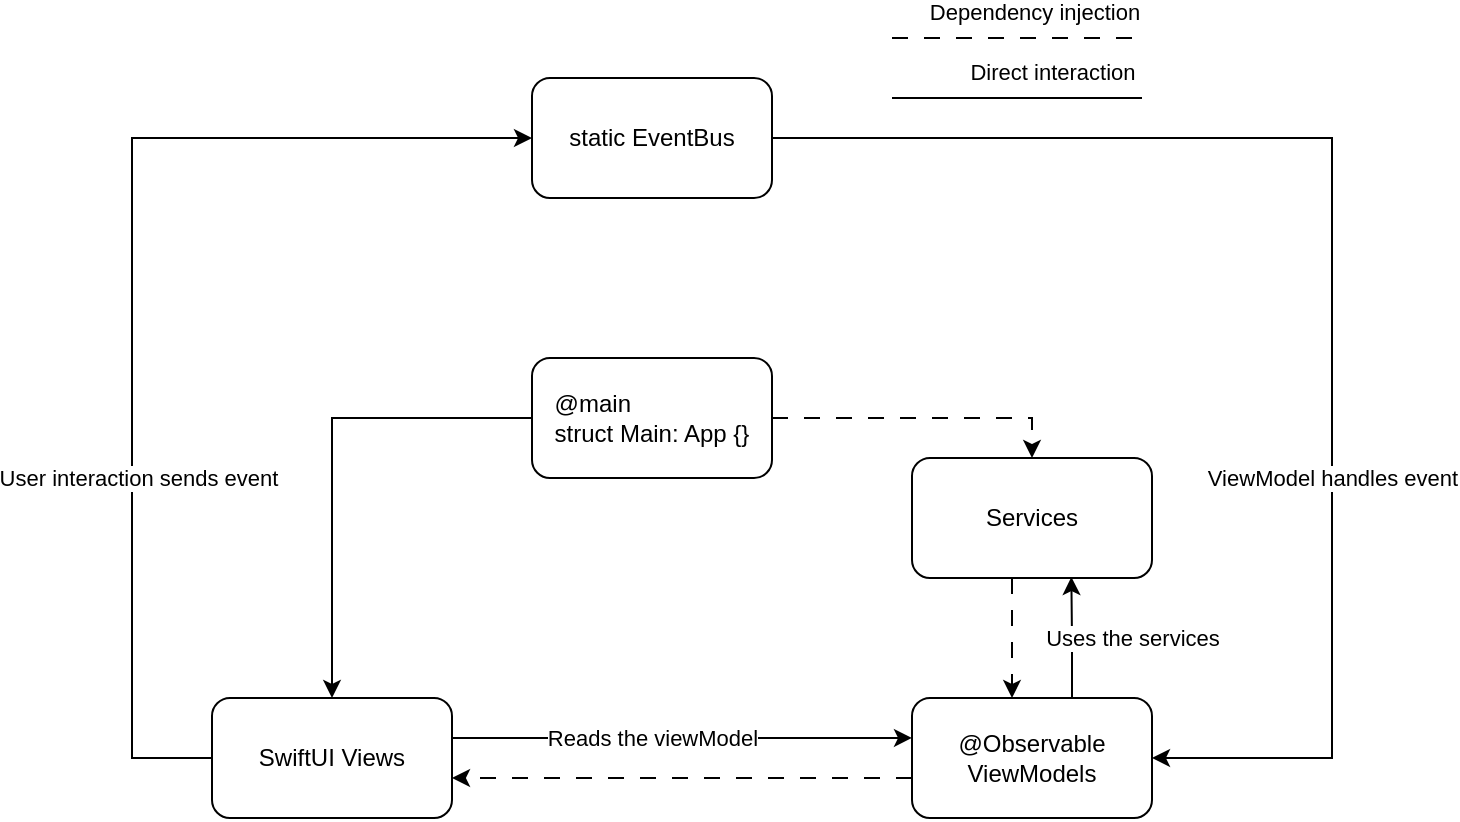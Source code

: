 <mxfile version="22.1.2" type="device">
  <diagram name="Page-1" id="nIJQFnXo-cBNGtQzHQ0u">
    <mxGraphModel dx="1591" dy="1131" grid="1" gridSize="10" guides="1" tooltips="1" connect="1" arrows="1" fold="1" page="1" pageScale="1" pageWidth="827" pageHeight="1169" math="0" shadow="0">
      <root>
        <mxCell id="0" />
        <mxCell id="1" parent="0" />
        <mxCell id="lZzl2Czy9CzeRjuxZHVc-9" style="edgeStyle=orthogonalEdgeStyle;rounded=0;orthogonalLoop=1;jettySize=auto;html=1;" edge="1" parent="1" source="lZzl2Czy9CzeRjuxZHVc-4" target="lZzl2Czy9CzeRjuxZHVc-5">
          <mxGeometry relative="1" as="geometry" />
        </mxCell>
        <mxCell id="lZzl2Czy9CzeRjuxZHVc-12" style="edgeStyle=orthogonalEdgeStyle;rounded=0;orthogonalLoop=1;jettySize=auto;html=1;entryX=0.5;entryY=0;entryDx=0;entryDy=0;dashed=1;dashPattern=8 8;" edge="1" parent="1" source="lZzl2Czy9CzeRjuxZHVc-4" target="lZzl2Czy9CzeRjuxZHVc-11">
          <mxGeometry relative="1" as="geometry" />
        </mxCell>
        <mxCell id="lZzl2Czy9CzeRjuxZHVc-4" value="&lt;div style=&quot;text-align: left;&quot;&gt;&lt;span style=&quot;background-color: initial;&quot;&gt;@main&lt;/span&gt;&lt;/div&gt;&lt;div style=&quot;text-align: left;&quot;&gt;&lt;span style=&quot;background-color: initial;&quot;&gt;struct Main: App {}&lt;/span&gt;&lt;/div&gt;" style="rounded=1;whiteSpace=wrap;html=1;" vertex="1" parent="1">
          <mxGeometry x="330" y="200" width="120" height="60" as="geometry" />
        </mxCell>
        <mxCell id="lZzl2Czy9CzeRjuxZHVc-20" style="edgeStyle=orthogonalEdgeStyle;rounded=0;orthogonalLoop=1;jettySize=auto;html=1;entryX=0;entryY=0.5;entryDx=0;entryDy=0;" edge="1" parent="1" source="lZzl2Czy9CzeRjuxZHVc-5" target="lZzl2Czy9CzeRjuxZHVc-8">
          <mxGeometry relative="1" as="geometry">
            <Array as="points">
              <mxPoint x="130" y="400" />
              <mxPoint x="130" y="90" />
            </Array>
          </mxGeometry>
        </mxCell>
        <mxCell id="lZzl2Czy9CzeRjuxZHVc-21" value="User interaction sends event" style="edgeLabel;html=1;align=center;verticalAlign=middle;resizable=0;points=[];" vertex="1" connectable="0" parent="lZzl2Czy9CzeRjuxZHVc-20">
          <mxGeometry x="-0.344" y="-3" relative="1" as="geometry">
            <mxPoint as="offset" />
          </mxGeometry>
        </mxCell>
        <mxCell id="lZzl2Czy9CzeRjuxZHVc-24" style="edgeStyle=orthogonalEdgeStyle;rounded=0;orthogonalLoop=1;jettySize=auto;html=1;entryX=0;entryY=0.333;entryDx=0;entryDy=0;entryPerimeter=0;" edge="1" parent="1" source="lZzl2Czy9CzeRjuxZHVc-5" target="lZzl2Czy9CzeRjuxZHVc-6">
          <mxGeometry relative="1" as="geometry">
            <Array as="points">
              <mxPoint x="350" y="390" />
              <mxPoint x="350" y="390" />
            </Array>
          </mxGeometry>
        </mxCell>
        <mxCell id="lZzl2Czy9CzeRjuxZHVc-25" value="Reads the viewModel" style="edgeLabel;html=1;align=center;verticalAlign=middle;resizable=0;points=[];" vertex="1" connectable="0" parent="lZzl2Czy9CzeRjuxZHVc-24">
          <mxGeometry x="-0.299" relative="1" as="geometry">
            <mxPoint x="19" as="offset" />
          </mxGeometry>
        </mxCell>
        <mxCell id="lZzl2Czy9CzeRjuxZHVc-5" value="SwiftUI Views" style="rounded=1;whiteSpace=wrap;html=1;" vertex="1" parent="1">
          <mxGeometry x="170" y="370" width="120" height="60" as="geometry" />
        </mxCell>
        <mxCell id="lZzl2Czy9CzeRjuxZHVc-18" style="edgeStyle=orthogonalEdgeStyle;rounded=0;orthogonalLoop=1;jettySize=auto;html=1;dashed=1;dashPattern=8 8;" edge="1" parent="1" source="lZzl2Czy9CzeRjuxZHVc-6">
          <mxGeometry relative="1" as="geometry">
            <mxPoint x="290" y="410" as="targetPoint" />
            <Array as="points">
              <mxPoint x="290" y="410" />
            </Array>
          </mxGeometry>
        </mxCell>
        <mxCell id="lZzl2Czy9CzeRjuxZHVc-31" style="edgeStyle=orthogonalEdgeStyle;rounded=0;orthogonalLoop=1;jettySize=auto;html=1;entryX=0.664;entryY=0.992;entryDx=0;entryDy=0;entryPerimeter=0;" edge="1" parent="1" source="lZzl2Czy9CzeRjuxZHVc-6" target="lZzl2Czy9CzeRjuxZHVc-11">
          <mxGeometry relative="1" as="geometry">
            <Array as="points">
              <mxPoint x="600" y="340" />
              <mxPoint x="600" y="340" />
            </Array>
          </mxGeometry>
        </mxCell>
        <mxCell id="lZzl2Czy9CzeRjuxZHVc-32" value="Uses the services" style="edgeLabel;html=1;align=center;verticalAlign=middle;resizable=0;points=[];" vertex="1" connectable="0" parent="lZzl2Czy9CzeRjuxZHVc-31">
          <mxGeometry x="-0.288" y="1" relative="1" as="geometry">
            <mxPoint x="31" y="-9" as="offset" />
          </mxGeometry>
        </mxCell>
        <mxCell id="lZzl2Czy9CzeRjuxZHVc-6" value="&lt;p&gt;@Observable&lt;br&gt;ViewModels&lt;/p&gt;" style="rounded=1;whiteSpace=wrap;html=1;align=center;" vertex="1" parent="1">
          <mxGeometry x="520" y="370" width="120" height="60" as="geometry" />
        </mxCell>
        <mxCell id="lZzl2Czy9CzeRjuxZHVc-22" style="edgeStyle=orthogonalEdgeStyle;rounded=0;orthogonalLoop=1;jettySize=auto;html=1;entryX=1;entryY=0.5;entryDx=0;entryDy=0;" edge="1" parent="1" source="lZzl2Czy9CzeRjuxZHVc-8" target="lZzl2Czy9CzeRjuxZHVc-6">
          <mxGeometry relative="1" as="geometry">
            <Array as="points">
              <mxPoint x="730" y="90" />
              <mxPoint x="730" y="400" />
            </Array>
          </mxGeometry>
        </mxCell>
        <mxCell id="lZzl2Czy9CzeRjuxZHVc-23" value="ViewModel handles event" style="edgeLabel;html=1;align=center;verticalAlign=middle;resizable=0;points=[];" vertex="1" connectable="0" parent="lZzl2Czy9CzeRjuxZHVc-22">
          <mxGeometry x="0.188" relative="1" as="geometry">
            <mxPoint y="46" as="offset" />
          </mxGeometry>
        </mxCell>
        <mxCell id="lZzl2Czy9CzeRjuxZHVc-8" value="static EventBus" style="rounded=1;whiteSpace=wrap;html=1;" vertex="1" parent="1">
          <mxGeometry x="330" y="60" width="120" height="60" as="geometry" />
        </mxCell>
        <mxCell id="lZzl2Czy9CzeRjuxZHVc-14" style="edgeStyle=orthogonalEdgeStyle;rounded=0;orthogonalLoop=1;jettySize=auto;html=1;dashed=1;dashPattern=8 8;" edge="1" parent="1" source="lZzl2Czy9CzeRjuxZHVc-11" target="lZzl2Czy9CzeRjuxZHVc-6">
          <mxGeometry relative="1" as="geometry">
            <Array as="points">
              <mxPoint x="570" y="340" />
              <mxPoint x="570" y="340" />
            </Array>
          </mxGeometry>
        </mxCell>
        <mxCell id="lZzl2Czy9CzeRjuxZHVc-11" value="Services" style="rounded=1;whiteSpace=wrap;html=1;" vertex="1" parent="1">
          <mxGeometry x="520" y="250" width="120" height="60" as="geometry" />
        </mxCell>
        <mxCell id="lZzl2Czy9CzeRjuxZHVc-27" value="" style="endArrow=none;html=1;rounded=0;dashed=1;dashPattern=8 8;" edge="1" parent="1">
          <mxGeometry width="50" height="50" relative="1" as="geometry">
            <mxPoint x="510" y="40" as="sourcePoint" />
            <mxPoint x="635" y="40" as="targetPoint" />
          </mxGeometry>
        </mxCell>
        <mxCell id="lZzl2Czy9CzeRjuxZHVc-28" value="Dependency injection" style="edgeLabel;html=1;align=center;verticalAlign=middle;resizable=0;points=[];" vertex="1" connectable="0" parent="lZzl2Czy9CzeRjuxZHVc-27">
          <mxGeometry relative="1" as="geometry">
            <mxPoint x="8" y="-13" as="offset" />
          </mxGeometry>
        </mxCell>
        <mxCell id="lZzl2Czy9CzeRjuxZHVc-29" value="" style="endArrow=none;html=1;rounded=0;" edge="1" parent="1">
          <mxGeometry width="50" height="50" relative="1" as="geometry">
            <mxPoint x="510" y="70" as="sourcePoint" />
            <mxPoint x="635" y="70" as="targetPoint" />
          </mxGeometry>
        </mxCell>
        <mxCell id="lZzl2Czy9CzeRjuxZHVc-30" value="Direct interaction" style="edgeLabel;html=1;align=center;verticalAlign=middle;resizable=0;points=[];" vertex="1" connectable="0" parent="lZzl2Czy9CzeRjuxZHVc-29">
          <mxGeometry relative="1" as="geometry">
            <mxPoint x="17" y="-13" as="offset" />
          </mxGeometry>
        </mxCell>
      </root>
    </mxGraphModel>
  </diagram>
</mxfile>
